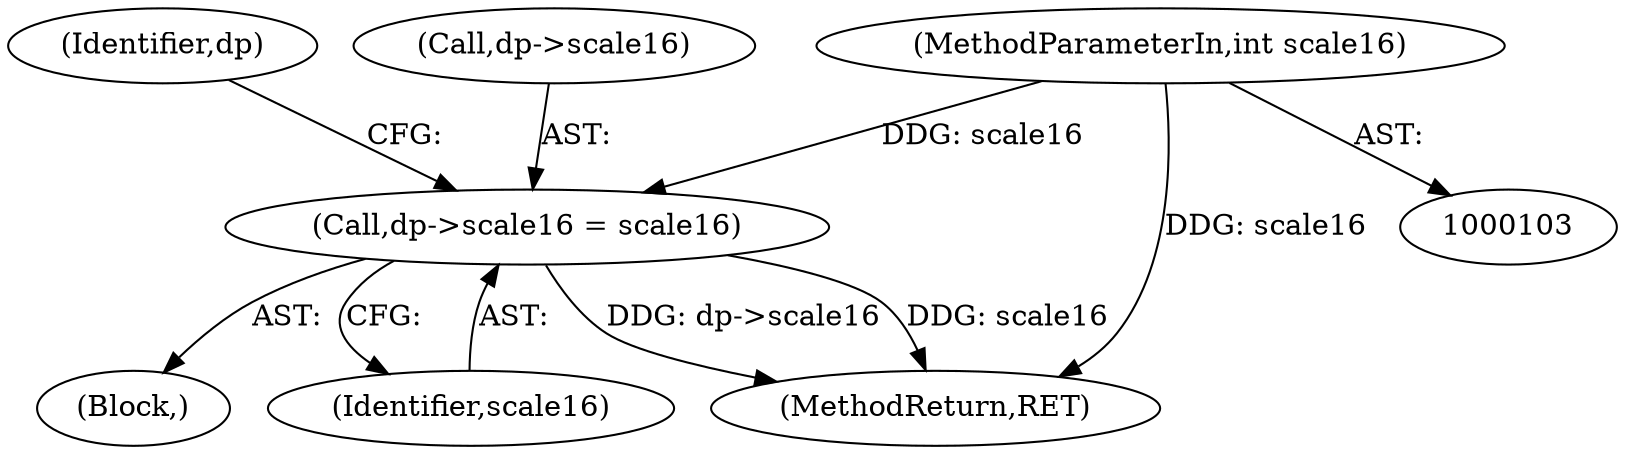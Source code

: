 digraph "0_Android_9d4853418ab2f754c2b63e091c29c5529b8b86ca_45@pointer" {
"1000167" [label="(Call,dp->scale16 = scale16)"];
"1000112" [label="(MethodParameterIn,int scale16)"];
"1000117" [label="(Block,)"];
"1000174" [label="(Identifier,dp)"];
"1000112" [label="(MethodParameterIn,int scale16)"];
"1000167" [label="(Call,dp->scale16 = scale16)"];
"1000168" [label="(Call,dp->scale16)"];
"1000171" [label="(Identifier,scale16)"];
"1000218" [label="(MethodReturn,RET)"];
"1000167" -> "1000117"  [label="AST: "];
"1000167" -> "1000171"  [label="CFG: "];
"1000168" -> "1000167"  [label="AST: "];
"1000171" -> "1000167"  [label="AST: "];
"1000174" -> "1000167"  [label="CFG: "];
"1000167" -> "1000218"  [label="DDG: dp->scale16"];
"1000167" -> "1000218"  [label="DDG: scale16"];
"1000112" -> "1000167"  [label="DDG: scale16"];
"1000112" -> "1000103"  [label="AST: "];
"1000112" -> "1000218"  [label="DDG: scale16"];
}
